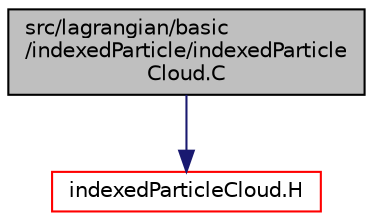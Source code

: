 digraph "src/lagrangian/basic/indexedParticle/indexedParticleCloud.C"
{
  bgcolor="transparent";
  edge [fontname="Helvetica",fontsize="10",labelfontname="Helvetica",labelfontsize="10"];
  node [fontname="Helvetica",fontsize="10",shape=record];
  Node1 [label="src/lagrangian/basic\l/indexedParticle/indexedParticle\lCloud.C",height=0.2,width=0.4,color="black", fillcolor="grey75", style="filled", fontcolor="black"];
  Node1 -> Node2 [color="midnightblue",fontsize="10",style="solid",fontname="Helvetica"];
  Node2 [label="indexedParticleCloud.H",height=0.2,width=0.4,color="red",URL="$a06643.html"];
}

